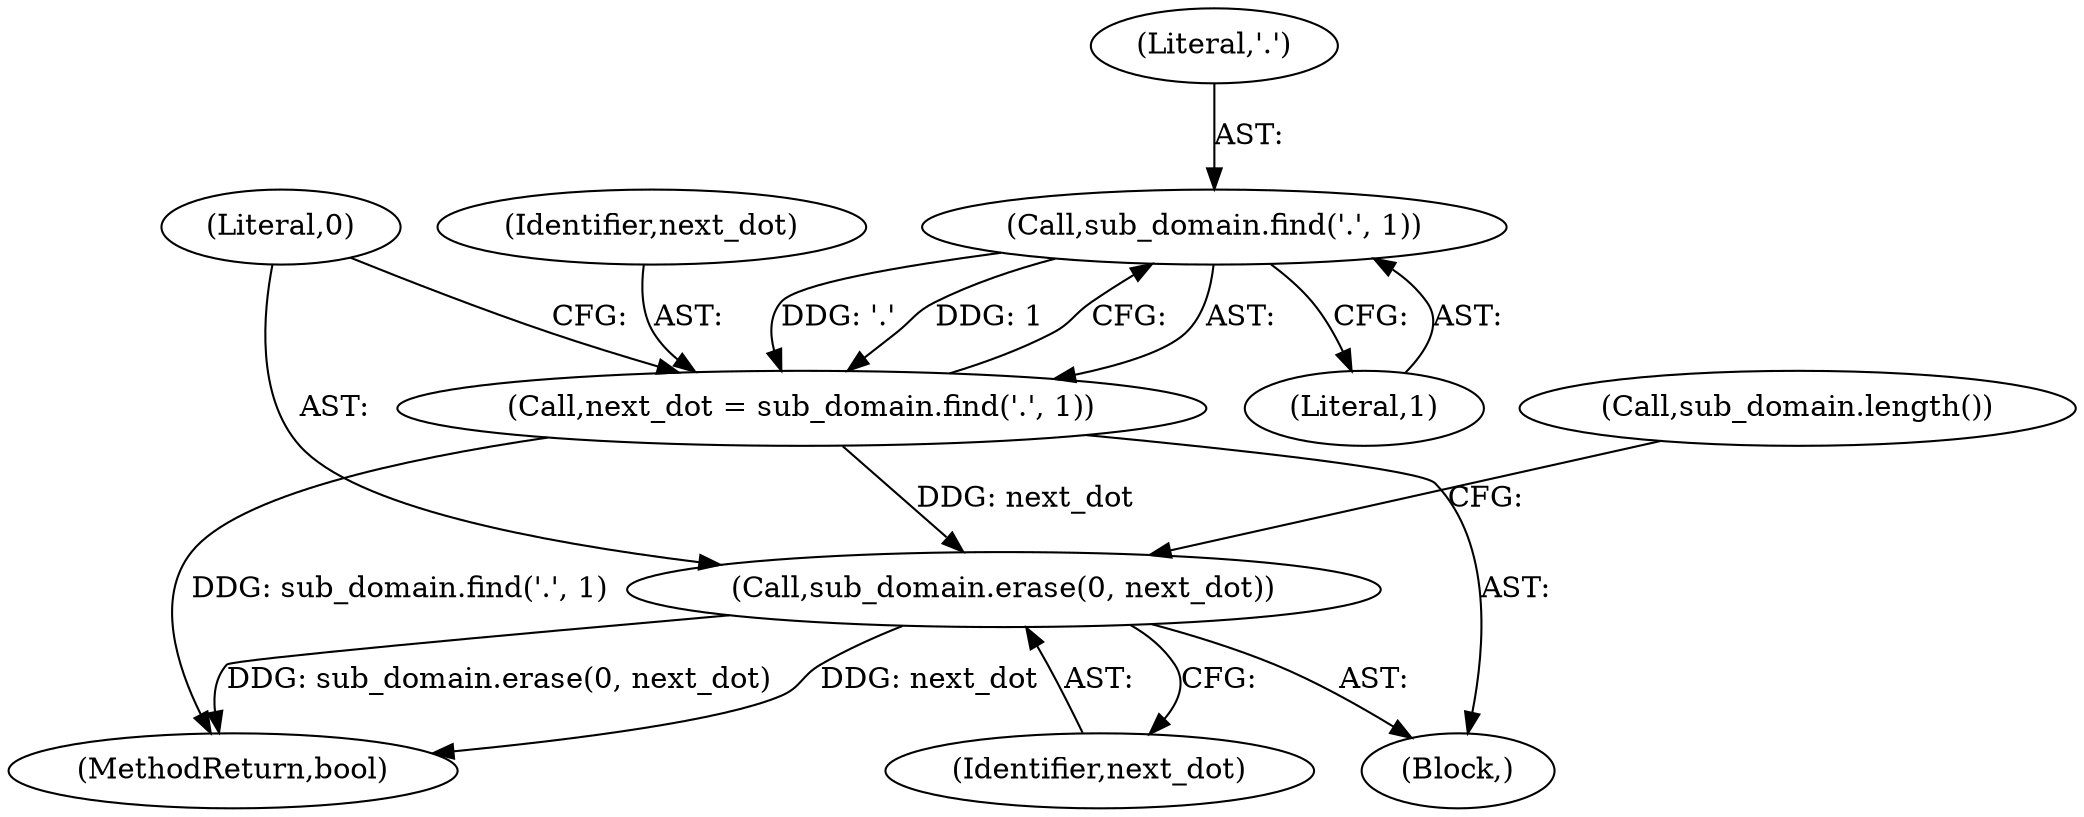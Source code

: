 digraph "0_Chrome_b7e899141194fa27d55a990e38ae8bdcc5183a90_9@API" {
"1000152" [label="(Call,sub_domain.find('.', 1))"];
"1000150" [label="(Call,next_dot = sub_domain.find('.', 1))"];
"1000155" [label="(Call,sub_domain.erase(0, next_dot))"];
"1000160" [label="(MethodReturn,bool)"];
"1000153" [label="(Literal,'.')"];
"1000151" [label="(Identifier,next_dot)"];
"1000157" [label="(Identifier,next_dot)"];
"1000150" [label="(Call,next_dot = sub_domain.find('.', 1))"];
"1000152" [label="(Call,sub_domain.find('.', 1))"];
"1000156" [label="(Literal,0)"];
"1000140" [label="(Call,sub_domain.length())"];
"1000142" [label="(Block,)"];
"1000154" [label="(Literal,1)"];
"1000155" [label="(Call,sub_domain.erase(0, next_dot))"];
"1000152" -> "1000150"  [label="AST: "];
"1000152" -> "1000154"  [label="CFG: "];
"1000153" -> "1000152"  [label="AST: "];
"1000154" -> "1000152"  [label="AST: "];
"1000150" -> "1000152"  [label="CFG: "];
"1000152" -> "1000150"  [label="DDG: '.'"];
"1000152" -> "1000150"  [label="DDG: 1"];
"1000150" -> "1000142"  [label="AST: "];
"1000151" -> "1000150"  [label="AST: "];
"1000156" -> "1000150"  [label="CFG: "];
"1000150" -> "1000160"  [label="DDG: sub_domain.find('.', 1)"];
"1000150" -> "1000155"  [label="DDG: next_dot"];
"1000155" -> "1000142"  [label="AST: "];
"1000155" -> "1000157"  [label="CFG: "];
"1000156" -> "1000155"  [label="AST: "];
"1000157" -> "1000155"  [label="AST: "];
"1000140" -> "1000155"  [label="CFG: "];
"1000155" -> "1000160"  [label="DDG: next_dot"];
"1000155" -> "1000160"  [label="DDG: sub_domain.erase(0, next_dot)"];
}
